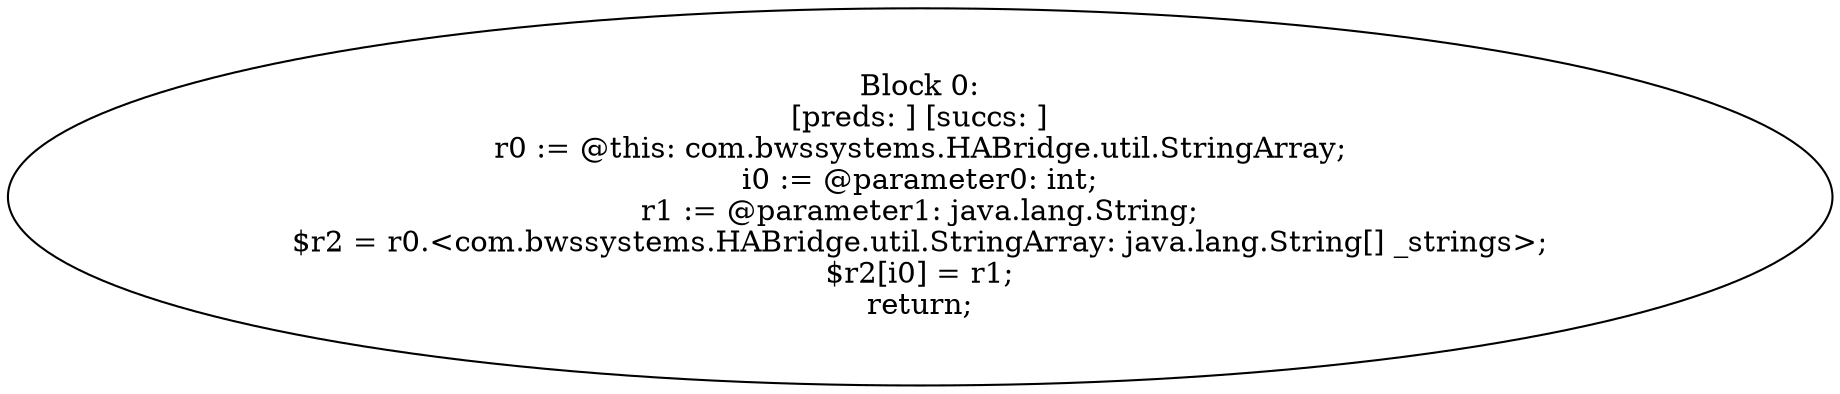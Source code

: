 digraph "unitGraph" {
    "Block 0:
[preds: ] [succs: ]
r0 := @this: com.bwssystems.HABridge.util.StringArray;
i0 := @parameter0: int;
r1 := @parameter1: java.lang.String;
$r2 = r0.<com.bwssystems.HABridge.util.StringArray: java.lang.String[] _strings>;
$r2[i0] = r1;
return;
"
}
